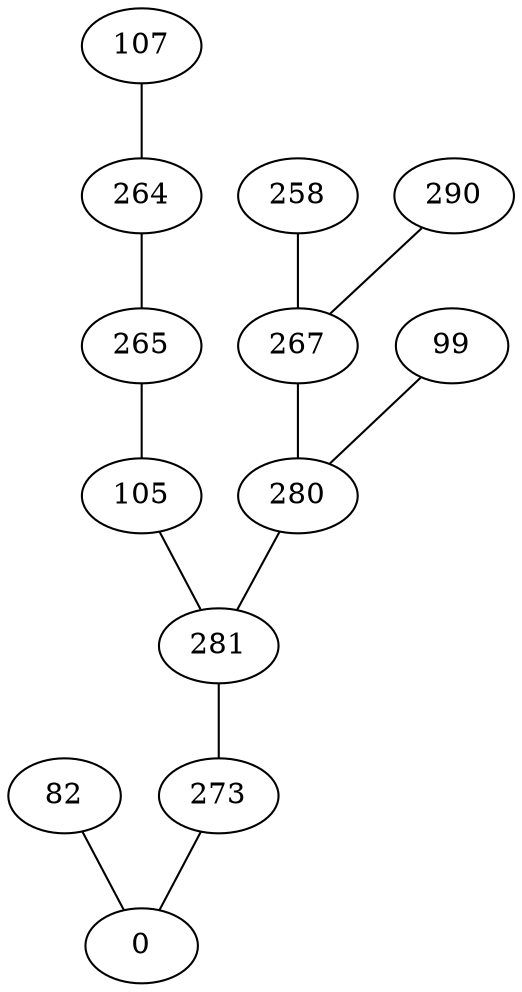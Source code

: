 strict graph {
	82 -- 0;
	273 -- 0;
	281 -- 273;
	105 -- 281;
	265 -- 105;
	264 -- 265;
	280 -- 281;
	107 -- 264;
	267 -- 280;
	99 -- 280;
	258 -- 267;
	290 -- 267;
}
